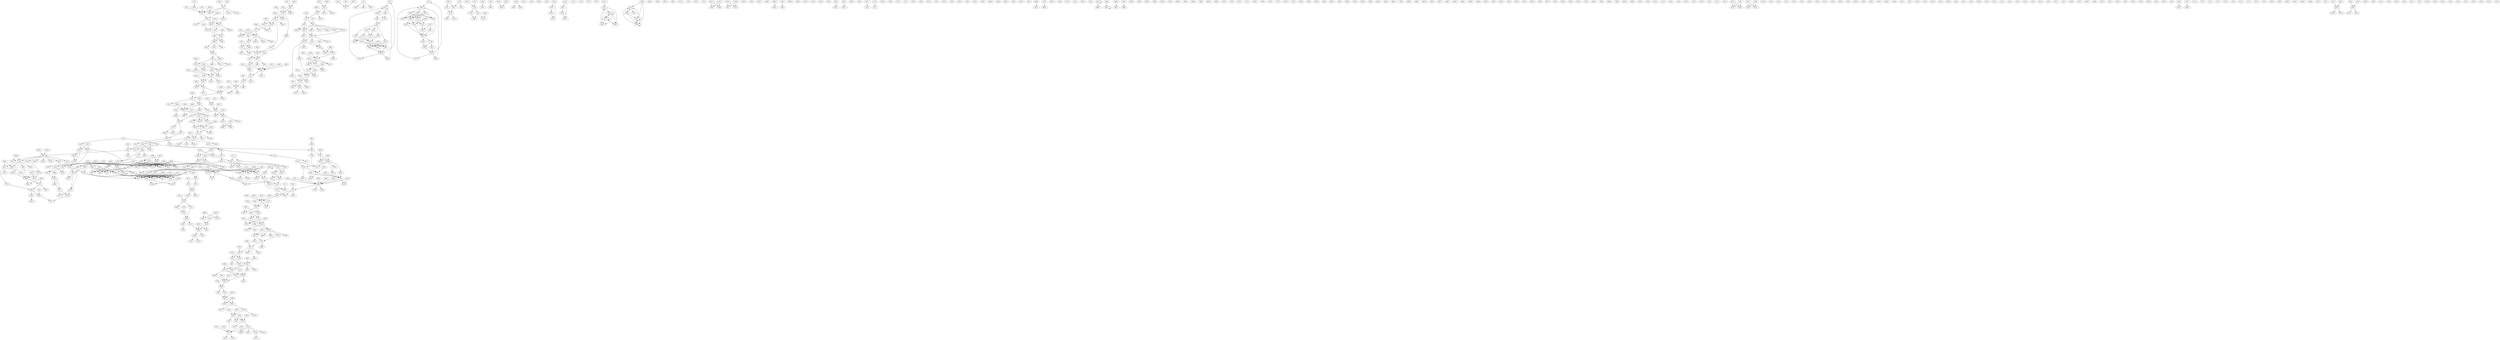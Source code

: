 digraph adj {
graph [k=96]
edge [d=-95]
"41+" [l=103 C=2040]
"41-" [l=103 C=2040]
"126+" [l=124 C=7395]
"126-" [l=124 C=7395]
"128+" [l=100 C=1275]
"128-" [l=100 C=1275]
"137+" [l=96 C=255]
"137-" [l=96 C=255]
"143+" [l=162 C=17085]
"143-" [l=162 C=17085]
"151+" [l=191 C=11500]
"151-" [l=191 C=11500]
"158+" [l=122 C=6885]
"158-" [l=122 C=6885]
"169+" [l=96 C=255]
"169-" [l=96 C=255]
"211+" [l=2666 C=58666]
"211-" [l=2666 C=58666]
"229+" [l=100 C=1275]
"229-" [l=100 C=1275]
"253+" [l=190 C=7638]
"253-" [l=190 C=7638]
"286+" [l=96 C=255]
"286-" [l=96 C=255]
"341+" [l=156 C=3469]
"341-" [l=156 C=3469]
"373+" [l=122 C=6885]
"373-" [l=122 C=6885]
"378+" [l=98 C=765]
"378-" [l=98 C=765]
"413+" [l=101 C=1530]
"413-" [l=101 C=1530]
"421+" [l=97 C=510]
"421-" [l=97 C=510]
"427+" [l=101 C=1530]
"427-" [l=101 C=1530]
"432+" [l=130 C=8925]
"432-" [l=130 C=8925]
"434+" [l=102 C=1785]
"434-" [l=102 C=1785]
"438+" [l=122 C=6885]
"438-" [l=122 C=6885]
"490+" [l=131 C=9180]
"490-" [l=131 C=9180]
"502+" [l=136 C=10455]
"502-" [l=136 C=10455]
"505+" [l=103 C=2040]
"505-" [l=103 C=2040]
"543+" [l=199 C=26520]
"543-" [l=199 C=26520]
"562+" [l=101 C=1530]
"562-" [l=101 C=1530]
"576+" [l=264 C=5717]
"576-" [l=264 C=5717]
"596+" [l=191 C=24480]
"596-" [l=191 C=24480]
"602+" [l=96 C=255]
"602-" [l=96 C=255]
"623+" [l=105 C=2550]
"623-" [l=105 C=2550]
"632+" [l=101 C=1530]
"632-" [l=101 C=1530]
"633+" [l=112 C=4335]
"633-" [l=112 C=4335]
"690+" [l=191 C=356]
"690-" [l=191 C=356]
"723+" [l=96 C=255]
"723-" [l=96 C=255]
"823+" [l=99 C=1020]
"823-" [l=99 C=1020]
"881+" [l=111 C=4080]
"881-" [l=111 C=4080]
"939+" [l=192 C=1519]
"939-" [l=192 C=1519]
"941+" [l=662 C=81199]
"941-" [l=662 C=81199]
"944+" [l=188 C=3096]
"944-" [l=188 C=3096]
"1030+" [l=119 C=6120]
"1030-" [l=119 C=6120]
"1097+" [l=121 C=632]
"1097-" [l=121 C=632]
"1098+" [l=136 C=279]
"1098-" [l=136 C=279]
"1105+" [l=169 C=4773]
"1105-" [l=169 C=4773]
"1224+" [l=121 C=6630]
"1224-" [l=121 C=6630]
"1245+" [l=252 C=4226]
"1245-" [l=252 C=4226]
"1271+" [l=254 C=6317]
"1271-" [l=254 C=6317]
"1272+" [l=228 C=1945]
"1272-" [l=228 C=1945]
"1323+" [l=191 C=3669]
"1323-" [l=191 C=3669]
"1360+" [l=156 C=2979]
"1360-" [l=156 C=2979]
"1382+" [l=195 C=6155]
"1382-" [l=195 C=6155]
"1387+" [l=299 C=2414]
"1387-" [l=299 C=2414]
"1398+" [l=438 C=14581]
"1398-" [l=438 C=14581]
"1399+" [l=242 C=9334]
"1399-" [l=242 C=9334]
"1414+" [l=2257 C=20965]
"1414-" [l=2257 C=20965]
"1662+" [l=188 C=4591]
"1662-" [l=188 C=4591]
"1702+" [l=315 C=4962]
"1702-" [l=315 C=4962]
"1703+" [l=112 C=557]
"1703-" [l=112 C=557]
"1739+" [l=149 C=7715]
"1739-" [l=149 C=7715]
"1807+" [l=2004 C=19679]
"1807-" [l=2004 C=19679]
"1819+" [l=234 C=5225]
"1819-" [l=234 C=5225]
"1880+" [l=146 C=3256]
"1880-" [l=146 C=3256]
"1881+" [l=188 C=5776]
"1881-" [l=188 C=5776]
"1914+" [l=541 C=7983]
"1914-" [l=541 C=7983]
"1923+" [l=191 C=386]
"1923-" [l=191 C=386]
"1981+" [l=191 C=1361]
"1981-" [l=191 C=1361]
"2033+" [l=168 C=1405]
"2033-" [l=168 C=1405]
"2039+" [l=481 C=11459]
"2039-" [l=481 C=11459]
"2090+" [l=127 C=132]
"2090-" [l=127 C=132]
"2114+" [l=470 C=1719]
"2114-" [l=470 C=1719]
"2156+" [l=155 C=1858]
"2156-" [l=155 C=1858]
"2188+" [l=149 C=6130]
"2188-" [l=149 C=6130]
"2237+" [l=393 C=1520]
"2237-" [l=393 C=1520]
"2254+" [l=324 C=3491]
"2254-" [l=324 C=3491]
"2256+" [l=190 C=2515]
"2256-" [l=190 C=2515]
"2303+" [l=186 C=439]
"2303-" [l=186 C=439]
"2349+" [l=191 C=2168]
"2349-" [l=191 C=2168]
"2359+" [l=213 C=5250]
"2359-" [l=213 C=5250]
"2376+" [l=295 C=2174]
"2376-" [l=295 C=2174]
"2449+" [l=191 C=3702]
"2449-" [l=191 C=3702]
"2502+" [l=101 C=13]
"2502-" [l=101 C=13]
"2506+" [l=191 C=550]
"2506-" [l=191 C=550]
"2525+" [l=189 C=1216]
"2525-" [l=189 C=1216]
"2543+" [l=725 C=8896]
"2543-" [l=725 C=8896]
"2575+" [l=239 C=2176]
"2575-" [l=239 C=2176]
"2580+" [l=314 C=1360]
"2580-" [l=314 C=1360]
"2596+" [l=250 C=1111]
"2596-" [l=250 C=1111]
"2600+" [l=249 C=1713]
"2600-" [l=249 C=1713]
"2607+" [l=211 C=1064]
"2607-" [l=211 C=1064]
"2613+" [l=191 C=2308]
"2613-" [l=191 C=2308]
"2643+" [l=189 C=3394]
"2643-" [l=189 C=3394]
"2651+" [l=191 C=7791]
"2651-" [l=191 C=7791]
"2662+" [l=209 C=10607]
"2662-" [l=209 C=10607]
"2684+" [l=192 C=4289]
"2684-" [l=192 C=4289]
"2710+" [l=191 C=1729]
"2710-" [l=191 C=1729]
"2742+" [l=229 C=1062]
"2742-" [l=229 C=1062]
"2752+" [l=146 C=1914]
"2752-" [l=146 C=1914]
"2791+" [l=231 C=879]
"2791-" [l=231 C=879]
"2797+" [l=117 C=107]
"2797-" [l=117 C=107]
"2800+" [l=331 C=2303]
"2800-" [l=331 C=2303]
"2807+" [l=147 C=2162]
"2807-" [l=147 C=2162]
"2811+" [l=274 C=1185]
"2811-" [l=274 C=1185]
"2814+" [l=131 C=74]
"2814-" [l=131 C=74]
"2837+" [l=110 C=61]
"2837-" [l=110 C=61]
"2842+" [l=212 C=578]
"2842-" [l=212 C=578]
"2844+" [l=147 C=297]
"2844-" [l=147 C=297]
"2867+" [l=191 C=340]
"2867-" [l=191 C=340]
"2878+" [l=229 C=876]
"2878-" [l=229 C=876]
"2919+" [l=191 C=316]
"2919-" [l=191 C=316]
"2924+" [l=169 C=484]
"2924-" [l=169 C=484]
"2939+" [l=131 C=472]
"2939-" [l=131 C=472]
"2944+" [l=141 C=226]
"2944-" [l=141 C=226]
"2945+" [l=191 C=1641]
"2945-" [l=191 C=1641]
"2946+" [l=122 C=191]
"2946-" [l=122 C=191]
"2963+" [l=181 C=369]
"2963-" [l=181 C=369]
"2966+" [l=109 C=51]
"2966-" [l=109 C=51]
"2976+" [l=191 C=1165]
"2976-" [l=191 C=1165]
"2980+" [l=351 C=1442]
"2980-" [l=351 C=1442]
"3013+" [l=361 C=1401]
"3013-" [l=361 C=1401]
"3023+" [l=292 C=1091]
"3023-" [l=292 C=1091]
"3033+" [l=285 C=1348]
"3033-" [l=285 C=1348]
"3035+" [l=146 C=220]
"3035-" [l=146 C=220]
"3057+" [l=166 C=304]
"3057-" [l=166 C=304]
"3058+" [l=191 C=351]
"3058-" [l=191 C=351]
"3067+" [l=421 C=1689]
"3067-" [l=421 C=1689]
"3070+" [l=98 C=41]
"3070-" [l=98 C=41]
"3077+" [l=137 C=973]
"3077-" [l=137 C=973]
"3084+" [l=118 C=54]
"3084-" [l=118 C=54]
"3090+" [l=191 C=543]
"3090-" [l=191 C=543]
"3094+" [l=178 C=300]
"3094-" [l=178 C=300]
"3103+" [l=191 C=264]
"3103-" [l=191 C=264]
"3112+" [l=194 C=1484]
"3112-" [l=194 C=1484]
"3120+" [l=126 C=164]
"3120-" [l=126 C=164]
"3133+" [l=191 C=550]
"3133-" [l=191 C=550]
"3134+" [l=113 C=51]
"3134-" [l=113 C=51]
"3148+" [l=148 C=180]
"3148-" [l=148 C=180]
"3175+" [l=144 C=117]
"3175-" [l=144 C=117]
"3178+" [l=191 C=356]
"3178-" [l=191 C=356]
"3179+" [l=96 C=25]
"3179-" [l=96 C=25]
"3180+" [l=96 C=255]
"3180-" [l=96 C=255]
"3183+" [l=191 C=408]
"3183-" [l=191 C=408]
"3185+" [l=131 C=115]
"3185-" [l=131 C=115]
"3187+" [l=144 C=148]
"3187-" [l=144 C=148]
"3192+" [l=218 C=383]
"3192-" [l=218 C=383]
"3201+" [l=107 C=39]
"3201-" [l=107 C=39]
"3206+" [l=171 C=325]
"3206-" [l=171 C=325]
"3207+" [l=173 C=203]
"3207-" [l=173 C=203]
"3212+" [l=191 C=221]
"3212-" [l=191 C=221]
"3221+" [l=118 C=54]
"3221-" [l=118 C=54]
"3223+" [l=259 C=845]
"3223-" [l=259 C=845]
"3224+" [l=130 C=533]
"3224-" [l=130 C=533]
"3225+" [l=107 C=29]
"3225-" [l=107 C=29]
"3233+" [l=191 C=316]
"3233-" [l=191 C=316]
"3234+" [l=115 C=41]
"3234-" [l=115 C=41]
"3235+" [l=169 C=232]
"3235-" [l=169 C=232]
"3245+" [l=117 C=82]
"3245-" [l=117 C=82]
"3248+" [l=101 C=174]
"3248-" [l=101 C=174]
"3250+" [l=101 C=12]
"3250-" [l=101 C=12]
"3251+" [l=130 C=89]
"3251-" [l=130 C=89]
"3252+" [l=248 C=892]
"3252-" [l=248 C=892]
"3254+" [l=191 C=435]
"3254-" [l=191 C=435]
"3256+" [l=106 C=35]
"3256-" [l=106 C=35]
"3262+" [l=150 C=182]
"3262-" [l=150 C=182]
"3263+" [l=125 C=62]
"3263-" [l=125 C=62]
"3282+" [l=131 C=91]
"3282-" [l=131 C=91]
"3294+" [l=191 C=445]
"3294-" [l=191 C=445]
"3296+" [l=191 C=357]
"3296-" [l=191 C=357]
"3298+" [l=167 C=274]
"3298-" [l=167 C=274]
"3301+" [l=185 C=367]
"3301-" [l=185 C=367]
"3324+" [l=191 C=363]
"3324-" [l=191 C=363]
"3328+" [l=160 C=222]
"3328-" [l=160 C=222]
"3331+" [l=154 C=277]
"3331-" [l=154 C=277]
"3333+" [l=191 C=230]
"3333-" [l=191 C=230]
"3335+" [l=157 C=344]
"3335-" [l=157 C=344]
"3340+" [l=203 C=439]
"3340-" [l=203 C=439]
"3341+" [l=130 C=109]
"3341-" [l=130 C=109]
"3342+" [l=158 C=202]
"3342-" [l=158 C=202]
"3345+" [l=131 C=72]
"3345-" [l=131 C=72]
"3348+" [l=191 C=281]
"3348-" [l=191 C=281]
"3352+" [l=152 C=182]
"3352-" [l=152 C=182]
"3354+" [l=125 C=75]
"3354-" [l=125 C=75]
"3355+" [l=142 C=163]
"3355-" [l=142 C=163]
"3358+" [l=143 C=99]
"3358-" [l=143 C=99]
"3360+" [l=117 C=80]
"3360-" [l=117 C=80]
"3362+" [l=220 C=501]
"3362-" [l=220 C=501]
"3363+" [l=143 C=103]
"3363-" [l=143 C=103]
"3368+" [l=140 C=103]
"3368-" [l=140 C=103]
"3369+" [l=162 C=197]
"3369-" [l=162 C=197]
"3370+" [l=143 C=109]
"3370-" [l=143 C=109]
"3371+" [l=113 C=48]
"3371-" [l=113 C=48]
"3382+" [l=155 C=175]
"3382-" [l=155 C=175]
"3385+" [l=143 C=97]
"3385-" [l=143 C=97]
"3388+" [l=140 C=125]
"3388-" [l=140 C=125]
"3389+" [l=191 C=306]
"3389-" [l=191 C=306]
"3392+" [l=114 C=52]
"3392-" [l=114 C=52]
"3393+" [l=134 C=156]
"3393-" [l=134 C=156]
"3394+" [l=156 C=193]
"3394-" [l=156 C=193]
"3396+" [l=136 C=93]
"3396-" [l=136 C=93]
"3397+" [l=108 C=47]
"3397-" [l=108 C=47]
"3400+" [l=157 C=329]
"3400-" [l=157 C=329]
"3402+" [l=148 C=179]
"3402-" [l=148 C=179]
"3405+" [l=121 C=70]
"3405-" [l=121 C=70]
"3409+" [l=134 C=96]
"3409-" [l=134 C=96]
"3411+" [l=118 C=48]
"3411-" [l=118 C=48]
"3413+" [l=129 C=107]
"3413-" [l=129 C=107]
"3414+" [l=130 C=84]
"3414-" [l=130 C=84]
"3417+" [l=164 C=198]
"3417-" [l=164 C=198]
"3422+" [l=126 C=93]
"3422-" [l=126 C=93]
"3423+" [l=112 C=44]
"3423-" [l=112 C=44]
"3425+" [l=117 C=60]
"3425-" [l=117 C=60]
"3426+" [l=149 C=125]
"3426-" [l=149 C=125]
"3427+" [l=140 C=288]
"3427-" [l=140 C=288]
"3431+" [l=141 C=127]
"3431-" [l=141 C=127]
"3432+" [l=124 C=71]
"3432-" [l=124 C=71]
"3435+" [l=113 C=56]
"3435-" [l=113 C=56]
"3436+" [l=126 C=105]
"3436-" [l=126 C=105]
"3437+" [l=144 C=136]
"3437-" [l=144 C=136]
"3439+" [l=158 C=186]
"3439-" [l=158 C=186]
"3441+" [l=140 C=127]
"3441-" [l=140 C=127]
"3442+" [l=191 C=335]
"3442-" [l=191 C=335]
"3444+" [l=126 C=82]
"3444-" [l=126 C=82]
"3446+" [l=140 C=139]
"3446-" [l=140 C=139]
"3447+" [l=139 C=134]
"3447-" [l=139 C=134]
"3448+" [l=127 C=81]
"3448-" [l=127 C=81]
"3450+" [l=141 C=186]
"3450-" [l=141 C=186]
"3451+" [l=141 C=161]
"3451-" [l=141 C=161]
"3452+" [l=167 C=225]
"3452-" [l=167 C=225]
"3453+" [l=127 C=103]
"3453-" [l=127 C=103]
"3455+" [l=148 C=150]
"3455-" [l=148 C=150]
"3456+" [l=190 C=1724]
"3456-" [l=190 C=1724]
"3457+" [l=191 C=1130]
"3457-" [l=191 C=1130]
"3458+" [l=130 C=142]
"3458-" [l=130 C=142]
"3459+" [l=114 C=66]
"3459-" [l=114 C=66]
"3460+" [l=162 C=174]
"3460-" [l=162 C=174]
"3461+" [l=132 C=140]
"3461-" [l=132 C=140]
"3462+" [l=128 C=68]
"3462-" [l=128 C=68]
"3463+" [l=119 C=49]
"3463-" [l=119 C=49]
"3464+" [l=157 C=243]
"3464-" [l=157 C=243]
"3465+" [l=118 C=50]
"3465-" [l=118 C=50]
"3466+" [l=123 C=66]
"3466-" [l=123 C=66]
"3467+" [l=133 C=94]
"3467-" [l=133 C=94]
"3468+" [l=158 C=191]
"3468-" [l=158 C=191]
"3469+" [l=155 C=168]
"3469-" [l=155 C=168]
"3470+" [l=150 C=237]
"3470-" [l=150 C=237]
"3471+" [l=141 C=126]
"3471-" [l=141 C=126]
"3472+" [l=141 C=112]
"3472-" [l=141 C=112]
"3473+" [l=120 C=60]
"3473-" [l=120 C=60]
"3474+" [l=145 C=158]
"3474-" [l=145 C=158]
"3475+" [l=145 C=100]
"3475-" [l=145 C=100]
"3476+" [l=125 C=71]
"3476-" [l=125 C=71]
"3477+" [l=132 C=162]
"3477-" [l=132 C=162]
"3478+" [l=187 C=230]
"3478-" [l=187 C=230]
"3479+" [l=141 C=116]
"3479-" [l=141 C=116]
"3480+" [l=144 C=106]
"3480-" [l=144 C=106]
"3481+" [l=161 C=151]
"3481-" [l=161 C=151]
"3482+" [l=142 C=108]
"3482-" [l=142 C=108]
"3483+" [l=118 C=58]
"3483-" [l=118 C=58]
"3484+" [l=153 C=156]
"3484-" [l=153 C=156]
"3485+" [l=112 C=47]
"3485-" [l=112 C=47]
"3486+" [l=147 C=176]
"3486-" [l=147 C=176]
"3487+" [l=137 C=101]
"3487-" [l=137 C=101]
"3488+" [l=152 C=191]
"3488-" [l=152 C=191]
"3489+" [l=128 C=67]
"3489-" [l=128 C=67]
"3490+" [l=143 C=139]
"3490-" [l=143 C=139]
"3491+" [l=136 C=156]
"3491-" [l=136 C=156]
"3492+" [l=135 C=103]
"3492-" [l=135 C=103]
"3494+" [l=105 C=25]
"3494-" [l=105 C=25]
"3495+" [l=138 C=102]
"3495-" [l=138 C=102]
"3496+" [l=110 C=40]
"3496-" [l=110 C=40]
"3497+" [l=139 C=101]
"3497-" [l=139 C=101]
"3498+" [l=137 C=95]
"3498-" [l=137 C=95]
"3499+" [l=144 C=231]
"3499-" [l=144 C=231]
"3500+" [l=101 C=13]
"3500-" [l=101 C=13]
"3501+" [l=146 C=102]
"3501-" [l=146 C=102]
"3502+" [l=196 C=367]
"3502-" [l=196 C=367]
"3503+" [l=106 C=28]
"3503-" [l=106 C=28]
"3504+" [l=126 C=94]
"3504-" [l=126 C=94]
"3506+" [l=146 C=120]
"3506-" [l=146 C=120]
"3507+" [l=116 C=64]
"3507-" [l=116 C=64]
"3508+" [l=112 C=77]
"3508-" [l=112 C=77]
"3509+" [l=119 C=65]
"3509-" [l=119 C=65]
"3510+" [l=105 C=34]
"3510-" [l=105 C=34]
"3545+" [l=179 C=21420]
"3545-" [l=179 C=21420]
"3567+" [l=99 C=1020]
"3567-" [l=99 C=1020]
"3570+" [l=104 C=2295]
"3570-" [l=104 C=2295]
"3572+" [l=99 C=1020]
"3572-" [l=99 C=1020]
"3579+" [l=226 C=33405]
"3579-" [l=226 C=33405]
"3580+" [l=140 C=11475]
"3580-" [l=140 C=11475]
"3596+" [l=332 C=7657]
"3596-" [l=332 C=7657]
"3597+" [l=539 C=113220]
"3597-" [l=539 C=113220]
"3605+" [l=140 C=11475]
"3605-" [l=140 C=11475]
"3611+" [l=119 C=6120]
"3611-" [l=119 C=6120]
"3625+" [l=181 C=21930]
"3625-" [l=181 C=21930]
"3629+" [l=104 C=2295]
"3629-" [l=104 C=2295]
"3645+" [l=28978 C=359790]
"3645-" [l=28978 C=359790]
"3657+" [l=476 C=6378]
"3657-" [l=476 C=6378]
"3660+" [l=126 C=7905]
"3660-" [l=126 C=7905]
"3661+" [l=142 C=11985]
"3661-" [l=142 C=11985]
"3680+" [l=69435 C=850150]
"3680-" [l=69435 C=850150]
"3685+" [l=120 C=6375]
"3685-" [l=120 C=6375]
"3690+" [l=4192 C=49158]
"3690-" [l=4192 C=49158]
"3697+" [l=101 C=1530]
"3697-" [l=101 C=1530]
"3702+" [l=28972 C=370457]
"3702-" [l=28972 C=370457]
"3704+" [l=98 C=765]
"3704-" [l=98 C=765]
"3716+" [l=200 C=7455]
"3716-" [l=200 C=7455]
"3722+" [l=3431 C=30901]
"3722-" [l=3431 C=30901]
"3731+" [l=594 C=9225]
"3731-" [l=594 C=9225]
"3739+" [l=9783 C=124605]
"3739-" [l=9783 C=124605]
"3741+" [l=272 C=4120]
"3741-" [l=272 C=4120]
"3746+" [l=39179 C=443114]
"3746-" [l=39179 C=443114]
"3759+" [l=6761 C=64604]
"3759-" [l=6761 C=64604]
"3787+" [l=407 C=7916]
"3787-" [l=407 C=7916]
"3829+" [l=295 C=4135]
"3829-" [l=295 C=4135]
"3838+" [l=971 C=5555]
"3838-" [l=971 C=5555]
"3839+" [l=14465 C=160017]
"3839-" [l=14465 C=160017]
"3843+" [l=771 C=4324]
"3843-" [l=771 C=4324]
"3846+" [l=6053 C=49506]
"3846-" [l=6053 C=49506]
"3848+" [l=12911 C=129854]
"3848-" [l=12911 C=129854]
"3849+" [l=302 C=5081]
"3849-" [l=302 C=5081]
"3865+" [l=4472 C=37907]
"3865-" [l=4472 C=37907]
"3867+" [l=1890 C=12838]
"3867-" [l=1890 C=12838]
"3880+" [l=2183 C=17392]
"3880-" [l=2183 C=17392]
"3886+" [l=437 C=3595]
"3886-" [l=437 C=3595]
"3893+" [l=856 C=4445]
"3893-" [l=856 C=4445]
"3897+" [l=1692 C=15903]
"3897-" [l=1692 C=15903]
"3901+" [l=385 C=2629]
"3901-" [l=385 C=2629]
"3909+" [l=453 C=2017]
"3909-" [l=453 C=2017]
"3919+" [l=31601 C=360577]
"3919-" [l=31601 C=360577]
"3924+" [l=22950 C=260538]
"3924-" [l=22950 C=260538]
"3925+" [l=8061 C=88638]
"3925-" [l=8061 C=88638]
"3926+" [l=938 C=5036]
"3926-" [l=938 C=5036]
"3927+" [l=503 C=2159]
"3927-" [l=503 C=2159]
"3930+" [l=388 C=1346]
"3930-" [l=388 C=1346]
"3931+" [l=1922 C=12272]
"3931-" [l=1922 C=12272]
"3934+" [l=191 C=214]
"3934-" [l=191 C=214]
"3935+" [l=262 C=365]
"3935-" [l=262 C=365]
"3937+" [l=204 C=5920]
"3937-" [l=204 C=5920]
"3938+" [l=300 C=5810]
"3938-" [l=300 C=5810]
"3940+" [l=512 C=106335]
"3940-" [l=512 C=106335]
"3941+" [l=4413 C=940799]
"3941-" [l=4413 C=940799]
"3945+" [l=660 C=66022]
"3945-" [l=660 C=66022]
"4065+" [l=7275 C=213829]
"4065-" [l=7275 C=213829]
"4066+" [l=45625 C=906945]
"4066-" [l=45625 C=906945]
"4067+" [l=73615 C=1005237]
"4067-" [l=73615 C=1005237]
"4068+" [l=79358 C=1094126]
"4068-" [l=79358 C=1094126]
"4069+" [l=4056 C=214357]
"4069-" [l=4056 C=214357]
"4070+" [l=1958 C=25502]
"4070-" [l=1958 C=25502]
"4071+" [l=6895 C=159911]
"4071-" [l=6895 C=159911]
"4072+" [l=10642 C=404037]
"4072-" [l=10642 C=404037]
"4073+" [l=4318 C=129219]
"4073-" [l=4318 C=129219]
"4076+" [l=1896 C=188352]
"4076-" [l=1896 C=188352]
"4077+" [l=3461 C=152660]
"4077-" [l=3461 C=152660]
"4078+" [l=25906 C=720814]
"4078-" [l=25906 C=720814]
"4079+" [l=48336 C=798175]
"4079-" [l=48336 C=798175]
"4080+" [l=11754 C=240314]
"4080-" [l=11754 C=240314]
"4081+" [l=4125 C=145183]
"4081-" [l=4125 C=145183]
"4082+" [l=9245 C=195950]
"4082-" [l=9245 C=195950]
"4083+" [l=2926 C=131023]
"4083-" [l=2926 C=131023]
"4084+" [l=12896 C=175026]
"4084-" [l=12896 C=175026]
"4085+" [l=4012 C=86008]
"4085-" [l=4012 C=86008]
"4086+" [l=95332 C=1430962]
"4086-" [l=95332 C=1430962]
"4088+" [l=29097 C=364877]
"4088-" [l=29097 C=364877]
"4089+" [l=7926 C=165341]
"4089-" [l=7926 C=165341]
"4090+" [l=8790 C=359484]
"4090-" [l=8790 C=359484]
"4091+" [l=11662 C=226255]
"4091-" [l=11662 C=226255]
"4093+" [l=17296 C=281034]
"4093-" [l=17296 C=281034]
"4094+" [l=33106 C=446378]
"4094-" [l=33106 C=446378]
"4095+" [l=3918 C=106269]
"4095-" [l=3918 C=106269]
"4096+" [l=87380 C=1184012]
"4096-" [l=87380 C=1184012]
"4097+" [l=3683 C=51690]
"4097-" [l=3683 C=51690]
"4098+" [l=4280 C=54522]
"4098-" [l=4280 C=54522]
"4100+" [l=4187 C=161400]
"4100-" [l=4187 C=161400]
"4102+" [l=10906 C=234228]
"4102-" [l=10906 C=234228]
"4103+" [l=3284 C=101829]
"4103-" [l=3284 C=101829]
"4104+" [l=3739 C=46991]
"4104-" [l=3739 C=46991]
"4105+" [l=43241 C=566943]
"4105-" [l=43241 C=566943]
"4106+" [l=21711 C=283958]
"4106-" [l=21711 C=283958]
"4107+" [l=41727 C=616688]
"4107-" [l=41727 C=616688]
"4112+" [l=10346 C=109481]
"4112-" [l=10346 C=109481]
"4119+" [l=24055 C=250775]
"4119-" [l=24055 C=250775]
"4120+" [l=100520 C=1430815]
"4120-" [l=100520 C=1430815]
"4122+" [l=74743 C=910637]
"4122-" [l=74743 C=910637]
"4123+" [l=8169 C=77005]
"4123-" [l=8169 C=77005]
"4125+" [l=43392 C=554414]
"4125-" [l=43392 C=554414]
"4126+" [l=12801 C=224667]
"4126-" [l=12801 C=224667]
"4127+" [l=40641 C=508546]
"4127-" [l=40641 C=508546]
"4128+" [l=27080 C=462036]
"4128-" [l=27080 C=462036]
"4129+" [l=8921 C=76687]
"4129-" [l=8921 C=76687]
"4130+" [l=28570 C=432891]
"4130-" [l=28570 C=432891]
"4131+" [l=106546 C=1384239]
"4131-" [l=106546 C=1384239]
"4132+" [l=43102 C=494678]
"4132-" [l=43102 C=494678]
"4133+" [l=68533 C=766922]
"4133-" [l=68533 C=766922]
"4134+" [l=78304 C=948695]
"4134-" [l=78304 C=948695]
"4135+" [l=22787 C=265426]
"4135-" [l=22787 C=265426]
"4136+" [l=35456 C=434016]
"4136-" [l=35456 C=434016]
"4138+" [l=119311 C=1580547]
"4138-" [l=119311 C=1580547]
"4139+" [l=8685 C=88426]
"4139-" [l=8685 C=88426]
"4140+" [l=50108 C=616135]
"4140-" [l=50108 C=616135]
"4142+" [l=36188 C=386694]
"4142-" [l=36188 C=386694]
"4143+" [l=46569 C=590401]
"4143-" [l=46569 C=590401]
"4145+" [l=71866 C=803017]
"4145-" [l=71866 C=803017]
"4146+" [l=79536 C=982552]
"4146-" [l=79536 C=982552]
"4147+" [l=16747 C=164565]
"4147-" [l=16747 C=164565]
"4149+" [l=63478 C=688227]
"4149-" [l=63478 C=688227]
"4150+" [l=10281 C=99092]
"4150-" [l=10281 C=99092]
"4151+" [l=19088 C=183359]
"4151-" [l=19088 C=183359]
"4152+" [l=10456 C=97563]
"4152-" [l=10456 C=97563]
"4153+" [l=96311 C=1463706]
"4153-" [l=96311 C=1463706]
"4154+" [l=40695 C=566363]
"4154-" [l=40695 C=566363]
"4155+" [l=88133 C=1041639]
"4155-" [l=88133 C=1041639]
"4157+" [l=20604 C=201342]
"4157-" [l=20604 C=201342]
"4159+" [l=12551 C=126540]
"4159-" [l=12551 C=126540]
"4160+" [l=48273 C=537131]
"4160-" [l=48273 C=537131]
"4161+" [l=5265 C=52451]
"4161-" [l=5265 C=52451]
"4162+" [l=15150 C=175980]
"4162-" [l=15150 C=175980]
"4163+" [l=46980 C=506693]
"4163-" [l=46980 C=506693]
"4164+" [l=41500 C=405236]
"4164-" [l=41500 C=405236]
"4165+" [l=5666 C=40749]
"4165-" [l=5666 C=40749]
"4167+" [l=53590 C=697224]
"4167-" [l=53590 C=697224]
"4168+" [l=14732 C=163432]
"4168-" [l=14732 C=163432]
"4170+" [l=38456 C=527635]
"4170-" [l=38456 C=527635]
"4172+" [l=18621 C=288498]
"4172-" [l=18621 C=288498]
"4173+" [l=95917 C=1267387]
"4173-" [l=95917 C=1267387]
"4174+" [l=262926 C=3265443]
"4174-" [l=262926 C=3265443]
"4175+" [l=9725 C=86822]
"4175-" [l=9725 C=86822]
"4176+" [l=51554 C=638014]
"4176-" [l=51554 C=638014]
"4177+" [l=37923 C=410259]
"4177-" [l=37923 C=410259]
"4182+" [l=5709 C=51649]
"4182-" [l=5709 C=51649]
"4184+" [l=246995 C=3061526]
"4184-" [l=246995 C=3061526]
"4185+" [l=51721 C=641917]
"4185-" [l=51721 C=641917]
"4186+" [l=8018 C=82973]
"4186-" [l=8018 C=82973]
"4187+" [l=6615 C=56296]
"4187-" [l=6615 C=56296]
"4190+" [l=1829 C=21832]
"4190-" [l=1829 C=21832]
"4191+" [l=14738 C=194356]
"4191-" [l=14738 C=194356]
"4193+" [l=9361 C=159023]
"4193-" [l=9361 C=159023]
"4194+" [l=9536 C=175757]
"4194-" [l=9536 C=175757]
"4195+" [l=27516 C=412850]
"4195-" [l=27516 C=412850]
"4196+" [l=25726 C=369994]
"4196-" [l=25726 C=369994]
"4197+" [l=35266 C=472952]
"4197-" [l=35266 C=472952]
"4198+" [l=5400 C=98700]
"4198-" [l=5400 C=98700]
"4199+" [l=21117 C=297893]
"4199-" [l=21117 C=297893]
"4200+" [l=9629 C=107841]
"4200-" [l=9629 C=107841]
"4201+" [l=106782 C=1333470]
"4201-" [l=106782 C=1333470]
"4202+" [l=80356 C=1116041]
"4202-" [l=80356 C=1116041]
"4203+" [l=15031 C=176802]
"4203-" [l=15031 C=176802]
"4204+" [l=13203 C=210722]
"4204-" [l=13203 C=210722]
"4207+" [l=13479 C=147635]
"4207-" [l=13479 C=147635]
"4208+" [l=2529 C=18491]
"4208-" [l=2529 C=18491]
"4209+" [l=87598 C=1482510]
"4209-" [l=87598 C=1482510]
"4210+" [l=95072 C=1303006]
"4210-" [l=95072 C=1303006]
"4211+" [l=113210 C=1481722]
"4211-" [l=113210 C=1481722]
"4212+" [l=42946 C=509862]
"4212-" [l=42946 C=509862]
"4213+" [l=57918 C=712459]
"4213-" [l=57918 C=712459]
"4214+" [l=57450 C=623348]
"4214-" [l=57450 C=623348]
"4216+" [l=100691 C=1579432]
"4216-" [l=100691 C=1579432]
"4217+" [l=19583 C=198558]
"4217-" [l=19583 C=198558]
"4218+" [l=64447 C=665579]
"4218-" [l=64447 C=665579]
"4219+" [l=7766 C=63550]
"4219-" [l=7766 C=63550]
"4220+" [l=56821 C=894283]
"4220-" [l=56821 C=894283]
"4221+" [l=16349 C=169458]
"4221-" [l=16349 C=169458]
"4222+" [l=2640 C=344412]
"4222-" [l=2640 C=344412]
"4223+" [l=28102 C=328396]
"4223-" [l=28102 C=328396]
"4224+" [l=112096 C=1462360]
"4224-" [l=112096 C=1462360]
"4225+" [l=44118 C=559328]
"4225-" [l=44118 C=559328]
"4226+" [l=71324 C=964404]
"4226-" [l=71324 C=964404]
"4227+" [l=49689 C=685616]
"4227-" [l=49689 C=685616]
"4228+" [l=53360 C=741635]
"4228-" [l=53360 C=741635]
"4229+" [l=6677 C=310523]
"4229-" [l=6677 C=310523]
"4230+" [l=20183 C=807360]
"4230-" [l=20183 C=807360]
"4231+" [l=310679 C=3781046]
"4231-" [l=310679 C=3781046]
"4232+" [l=26855 C=395312]
"4232-" [l=26855 C=395312]
"41+" -> "3221+"
"41+" -> "3324+" [d=-70]
"41+" -> "3262+" [d=-68]
"41+" -> "3342+" [d=-52]
"41+" -> "432+" [d=-28]
"41-" -> "3453+"
"41-" -> "3431-" [d=-94]
"126+" -> "2684-"
"126+" -> "128+" [d=-91]
"126+" -> "3482+" [d=-91]
"126-" -> "2963+"
"126-" -> "562-" [d=-72]
"126-" -> "3341+" [d=-72]
"128+" -> "3452+"
"128+" -> "1923-" [d=-87]
"128+" -> "3035+" [d=-71]
"128+" -> "3570+" [d=-71]
"128-" -> "3392-"
"128-" -> "126-" [d=-91]
"137+" -> "3358+"
"137+" -> "3572+"
"137-" -> "3486+"
"137-" -> "3570-"
"143+" -> "3354+"
"143+" -> "2506-" [d=-61]
"143+" -> "490+" [d=-25]
"143+" -> "3448+" [d=-25]
"143-" -> "3503+"
"143-" -> "3442+" [d=-63]
"143-" -> "632+" [d=-41]
"151-" -> "3937-"
"151-" -> "1662-" [d=-79]
"151-" -> "1881+" [d=-79]
"158+" -> "3437+"
"158+" -> "3444+" [d=-78]
"158+" -> "378-" [d=-69]
"158-" -> "2867+"
"158-" -> "3389-" [d=-69]
"169+" -> "3411+"
"169+" -> "373+" [d=-79]
"169-" -> "3090+"
"169-" -> "3254+" [d=-91]
"169-" -> "3491+" [d=-35]
"169-" -> "3463+" [d=-29]
"169-" -> "3413+" [d=-20]
"169-" -> "602-" [d=-16]
"169-" -> "3405+" [d=-16]
"211+" -> "4208+"
"229+" -> "3058+"
"229+" -> "3296-" [d=-93]
"229+" -> "3459+" [d=-74]
"229+" -> "623+" [d=-71]
"229+" -> "3369+" [d=-71]
"229-" -> "3496-"
"229-" -> "3940+" [d=-55]
"253+" -> "4222+" [d=-94]
"253-" -> "3945+" [d=-94]
"286+" -> "3417+"
"286-" -> "576+"
"286-" -> "3605-" [d=-82]
"341+" -> "1105+"
"341-" -> "1360-" [d=-60]
"341-" -> "2752+" [d=-50]
"373+" -> "2303+"
"373+" -> "378+" [d=-86]
"373-" -> "690-"
"373-" -> "169-" [d=-79]
"378+" -> "3396-"
"378+" -> "158-" [d=-69]
"378-" -> "2837+"
"378-" -> "373-" [d=-86]
"413+" -> "3360+"
"413+" -> "3629+"
"413-" -> "3507+"
"413-" -> "3625-"
"421+" -> "3256+"
"421+" -> "3450+" [d=-94]
"421+" -> "427+" [d=-92]
"421+" -> "2797+" [d=-92]
"421-" -> "3492-"
"421-" -> "3629-"
"427+" -> "2844+"
"427+" -> "3508+" [d=-90]
"427+" -> "2966+" [d=-82]
"427+" -> "3475-" [d=-41]
"427+" -> "3545-" [d=-41]
"427-" -> "3427-"
"427-" -> "421-" [d=-92]
"432+" -> "434+"
"432-" -> "3471+"
"432-" -> "3183-" [d=-92]
"432-" -> "3207+" [d=-91]
"432-" -> "3388-" [d=-71]
"432-" -> "41-" [d=-28]
"434+" -> "3355+"
"434+" -> "3414+" [d=-87]
"434+" -> "438+" [d=-83]
"434-" -> "432-"
"434-" -> "3282-"
"438+" -> "3500+"
"438+" -> "3425-" [d=-74]
"438+" -> "3579+" [d=-55]
"438-" -> "3324-"
"438-" -> "3451-" [d=-91]
"438-" -> "434-" [d=-83]
"490+" -> "3348-"
"490+" -> "3478-" [d=-90]
"490+" -> "3567-" [d=-71]
"490-" -> "3094+"
"490-" -> "143-" [d=-25]
"502+" -> "3212+"
"502+" -> "3611-" [d=-59]
"502-" -> "3468+"
"502-" -> "505+" [d=-80]
"505+" -> "3442-"
"505+" -> "3426-" [d=-50]
"505+" -> "3501+" [d=-47]
"505+" -> "633-" [d=-44]
"505-" -> "3480+"
"505-" -> "502+" [d=-80]
"543+" -> "3345-"
"543+" -> "3940-" [d=-25]
"543-" -> "2502+"
"543-" -> "3382+" [d=-40]
"543-" -> "3545+" [d=-40]
"562+" -> "3495+"
"562+" -> "126+" [d=-72]
"562-" -> "3235+"
"562-" -> "3402+" [d=-88]
"576-" -> "286+"
"596+" -> "3580+"
"596-" -> "3660-" [d=-78]
"602+" -> "690+"
"602+" -> "169+" [d=-16]
"602-" -> "2613+"
"602-" -> "3661+" [d=-75]
"623+" -> "3201+"
"623+" -> "3178-" [d=-90]
"623+" -> "3704-" [d=-49]
"623-" -> "3435+"
"623-" -> "229-" [d=-71]
"632+" -> "633+"
"632+" -> "3370-"
"632-" -> "3432-"
"632-" -> "3509+" [d=-91]
"632-" -> "143+" [d=-41]
"633+" -> "3120+"
"633+" -> "505-" [d=-44]
"633-" -> "632-"
"633-" -> "3439+"
"690+" -> "373+"
"690-" -> "3405+"
"690-" -> "602-"
"723+" -> "2919-"
"723+" -> "3605+" [d=-84]
"723-" -> "3385+"
"723-" -> "3685-"
"823+" -> "3935+"
"823+" -> "3572-" [d=-84]
"823-" -> "1224-"
"823-" -> "3469+"
"881+" -> "3462+"
"881+" -> "3579-"
"881-" -> "3660+"
"881-" -> "3368-"
"939+" -> "941+" [d=-94]
"939-" -> "4107+" [d=-87]
"941+" -> "1739-"
"941+" -> "2349+"
"941-" -> "1819-"
"941-" -> "939-" [d=-94]
"941-" -> "2254-" [d=-91]
"941-" -> "1703-" [d=-87]
"941-" -> "4210+" [d=-87]
"944+" -> "4068-" [d=-93]
"944+" -> "4076+" [d=-93]
"944+" -> "4077+" [d=-93]
"944-" -> "4100+"
"944-" -> "4230-"
"1030+" -> "3394+"
"1030+" -> "1923+" [d=-77]
"1030+" -> "2684+" [d=-61]
"1030+" -> "1224+" [d=-52]
"1030-" -> "2613-"
"1030-" -> "3661-" [d=-66]
"1097+" -> "1098+"
"1097+" -> "1914-"
"1097-" -> "3731-"
"1098+" -> "4083-"
"1098-" -> "1097-"
"1105+" -> "1382-"
"1105+" -> "3112+"
"1105-" -> "341-"
"1105-" -> "2710+"
"1224+" -> "823+"
"1224+" -> "3470+"
"1224-" -> "3233+"
"1224-" -> "3506-" [d=-88]
"1224-" -> "1030-" [d=-52]
"1245+" -> "2752+"
"1271+" -> "1272+"
"1271+" -> "2807-" [d=-14]
"1272+" -> "4097-"
"1272+" -> "4102+"
"1272+" -> "4130-"
"1272-" -> "1271-"
"1323+" -> "4222+"
"1323-" -> "3945+" [d=-94]
"1360+" -> "2710-"
"1360+" -> "341+" [d=-60]
"1382+" -> "1105-"
"1387-" -> "3248+"
"1398+" -> "1399+"
"1399-" -> "1398-"
"1399-" -> "2039-"
"1662+" -> "151+" [d=-79]
"1702+" -> "1703+"
"1702-" -> "4096+" [d=-87]
"1702-" -> "4138-" [d=-87]
"1703+" -> "941+" [d=-87]
"1703-" -> "1702-"
"1703-" -> "4107+" [d=-15]
"1739+" -> "941-"
"1739-" -> "2651+"
"1739-" -> "2188-" [d=-53]
"1819+" -> "941+"
"1819-" -> "4096+" [d=-70]
"1819-" -> "4138-" [d=-70]
"1880+" -> "3829-"
"1880+" -> "4227+"
"1880-" -> "3716-"
"1880-" -> "3787+"
"1881-" -> "151+" [d=-79]
"1914+" -> "1097-"
"1914-" -> "4193+"
"1914-" -> "4194+"
"1923+" -> "128-" [d=-87]
"1923-" -> "1030-" [d=-77]
"1981+" -> "4096-" [d=-77]
"1981+" -> "4153-" [d=-77]
"1981+" -> "4199+" [d=-77]
"1981+" -> "4210-" [d=-77]
"1981-" -> "3945-"
"2033+" -> "4212-"
"2033-" -> "2976+"
"2039+" -> "1399+"
"2090-" -> "3492-"
"2090-" -> "3629-"
"2156+" -> "2543-"
"2156+" -> "3741-"
"2156-" -> "3787-"
"2156-" -> "3849-"
"2188+" -> "2349-"
"2188+" -> "1739+" [d=-53]
"2188-" -> "4222-"
"2254+" -> "941+" [d=-91]
"2254-" -> "4096+" [d=-70]
"2254-" -> "4138-" [d=-70]
"2256+" -> "3417+"
"2256-" -> "4072+"
"2256-" -> "4073+"
"2303-" -> "373-"
"2349+" -> "2188-"
"2349-" -> "941-"
"2359+" -> "3829+"
"2376+" -> "2600-"
"2449+" -> "3945+"
"2449-" -> "4222+" [d=-94]
"2502-" -> "543+"
"2506+" -> "143-" [d=-61]
"2506-" -> "3567-"
"2525+" -> "3179+"
"2543+" -> "2156-"
"2543-" -> "3596-"
"2575+" -> "3077+"
"2575-" -> "3596+"
"2596+" -> "4103+" [d=-80]
"2600+" -> "2376-"
"2600+" -> "4122+"
"2600-" -> "2946-"
"2613+" -> "1030+"
"2613-" -> "602+"
"2643+" -> "4069+"
"2643+" -> "4229+"
"2651+" -> "4222-"
"2651-" -> "1739+"
"2662+" -> "3945-"
"2662-" -> "4096-"
"2662-" -> "4153-"
"2662-" -> "4199+"
"2662-" -> "4210-"
"2684+" -> "126-"
"2684-" -> "1030-" [d=-61]
"2710+" -> "1360-"
"2710-" -> "1105+"
"2752-" -> "1245-"
"2752-" -> "341+" [d=-50]
"2797-" -> "3427-"
"2797-" -> "421-" [d=-92]
"2800+" -> "4207+"
"2800+" -> "4220-"
"2807+" -> "1271-" [d=-14]
"2807+" -> "4232-"
"2807-" -> "4097-"
"2807-" -> "4102+"
"2807-" -> "4130-"
"2811+" -> "4070-"
"2811+" -> "4184-"
"2837-" -> "378+"
"2844-" -> "427-"
"2867-" -> "158+"
"2878+" -> "2946-" [d=-67]
"2919+" -> "723-"
"2924+" -> "3331+"
"2939+" -> "4220+"
"2939+" -> "4231+"
"2939-" -> "2946+" [d=-54]
"2939-" -> "4150-"
"2944-" -> "3940+" [d=-75]
"2945+" -> "3945-"
"2945-" -> "4096-" [d=-77]
"2945-" -> "4153-" [d=-77]
"2945-" -> "4199+" [d=-77]
"2945-" -> "4210-" [d=-77]
"2946+" -> "2600+"
"2946+" -> "2878-" [d=-67]
"2946-" -> "2939+" [d=-54]
"2946-" -> "3400-" [d=-54]
"2946-" -> "4227-"
"2963-" -> "126+"
"2966-" -> "427-" [d=-82]
"2976+" -> "4213+"
"2976-" -> "2033+"
"3033+" -> "4177-"
"3033-" -> "4208+" [d=-65]
"3035-" -> "3446+"
"3035-" -> "128-" [d=-71]
"3057-" -> "3474+"
"3058+" -> "3685+" [d=-93]
"3058-" -> "229-"
"3070-" -> "3507+"
"3070-" -> "3625-"
"3077-" -> "2575-"
"3084-" -> "3597+" [d=-62]
"3090+" -> "3661+" [d=-91]
"3090-" -> "169+"
"3094-" -> "490+"
"3094-" -> "3448+"
"3103+" -> "3580+"
"3103-" -> "3660-" [d=-78]
"3112-" -> "1105-"
"3120-" -> "633-"
"3133-" -> "3477-"
"3134+" -> "3685+" [d=-84]
"3178+" -> "623-" [d=-90]
"3178-" -> "3605+"
"3179+" -> "3180+"
"3179+" -> "3456+"
"3179+" -> "3457+"
"3179+" -> "3485+"
"3179-" -> "2525-"
"3179-" -> "3456-"
"3180+" -> "3180+"
"3180+" -> "3456+"
"3180+" -> "3457+"
"3180+" -> "3485+"
"3180-" -> "3179-"
"3180-" -> "3180-"
"3180-" -> "3457-"
"3183+" -> "432+" [d=-92]
"3183-" -> "3371+"
"3185-" -> "3579+"
"3187-" -> "3466+"
"3187-" -> "3625+"
"3201-" -> "623-"
"3206-" -> "3940+" [d=-90]
"3207-" -> "432+" [d=-91]
"3212+" -> "3697+" [d=-89]
"3212-" -> "502-"
"3221-" -> "41-"
"3224-" -> "3507+"
"3224-" -> "3625-"
"3233+" -> "3661-"
"3233-" -> "1224+"
"3234-" -> "3611+" [d=-82]
"3235-" -> "562+"
"3245+" -> "3422-"
"3245+" -> "3685+" [d=-80]
"3248-" -> "1387+"
"3250-" -> "3478-"
"3250-" -> "3567-" [d=-76]
"3251-" -> "3597+" [d=-31]
"3254+" -> "3661+"
"3254-" -> "169+" [d=-91]
"3256-" -> "421-"
"3262-" -> "41-" [d=-68]
"3263-" -> "3572-"
"3282+" -> "434+"
"3294+" -> "3940+" [d=-66]
"3294-" -> "3704-"
"3296+" -> "229-" [d=-93]
"3296-" -> "3685+"
"3298+" -> "3298+"
"3298-" -> "3298-"
"3298-" -> "4200-"
"3301-" -> "3940+"
"3324+" -> "438+"
"3324-" -> "41-" [d=-70]
"3328-" -> "3580-"
"3331-" -> "2924-"
"3333+" -> "3441+"
"3333-" -> "3605-"
"3341-" -> "3495+"
"3341-" -> "126+" [d=-72]
"3342-" -> "3388-"
"3342-" -> "41-" [d=-52]
"3345+" -> "543-"
"3348+" -> "490-"
"3348-" -> "3597+"
"3352-" -> "3661-" [d=-79]
"3354-" -> "143-"
"3355-" -> "434-"
"3358-" -> "3363+"
"3358-" -> "3455-"
"3358-" -> "137-"
"3360-" -> "3504+"
"3360-" -> "413-"
"3363-" -> "3358+"
"3363-" -> "3572+"
"3368+" -> "3487+"
"3368+" -> "881+"
"3369-" -> "3435+"
"3369-" -> "229-" [d=-71]
"3370+" -> "3439+"
"3370+" -> "632-"
"3371-" -> "3183+"
"3382-" -> "3473+"
"3382-" -> "543+" [d=-40]
"3385-" -> "3934+"
"3385-" -> "723+"
"3388+" -> "3342+"
"3388+" -> "432+" [d=-71]
"3389+" -> "158+" [d=-69]
"3392+" -> "3482+"
"3392+" -> "128+"
"3393-" -> "3572-"
"3394-" -> "1030-"
"3396+" -> "378-"
"3400+" -> "2946+" [d=-54]
"3400+" -> "4150-"
"3402-" -> "562+" [d=-88]
"3405-" -> "690+"
"3405-" -> "169+" [d=-16]
"3409+" -> "3697+" [d=-70]
"3411-" -> "169-"
"3413-" -> "169+" [d=-20]
"3414-" -> "3451-"
"3414-" -> "434-" [d=-87]
"3417-" -> "2256-"
"3417-" -> "286-"
"3422+" -> "3245-"
"3422+" -> "3704+"
"3423-" -> "3490+"
"3425+" -> "438-" [d=-74]
"3426+" -> "505-" [d=-50]
"3427+" -> "2797+"
"3427+" -> "427+"
"3431+" -> "41+" [d=-94]
"3432+" -> "632+"
"3435-" -> "3369+"
"3435-" -> "623+"
"3436-" -> "3940+" [d=-60]
"3437-" -> "158-"
"3439-" -> "3370-"
"3439-" -> "633+"
"3441-" -> "3333-"
"3442+" -> "505-"
"3442-" -> "143+" [d=-63]
"3444-" -> "158-" [d=-78]
"3446-" -> "3035+"
"3446-" -> "3570+"
"3447-" -> "3486+"
"3447-" -> "3570-"
"3448-" -> "3094+"
"3448-" -> "143-" [d=-25]
"3450-" -> "421-" [d=-94]
"3451+" -> "3414+"
"3451+" -> "438+" [d=-91]
"3452-" -> "128-"
"3453-" -> "41+"
"3455+" -> "3358+"
"3455+" -> "3572+"
"3456+" -> "3179+"
"3456-" -> "3457-"
"3456-" -> "3179-"
"3456-" -> "3180-"
"3457+" -> "3456+"
"3457+" -> "3457+"
"3457+" -> "3485+"
"3457+" -> "3180+"
"3457-" -> "3457-"
"3457-" -> "3179-"
"3457-" -> "3180-"
"3459-" -> "229-" [d=-74]
"3460+" -> "3940-"
"3461+" -> "3660-"
"3462-" -> "881-"
"3463-" -> "169+" [d=-29]
"3464-" -> "3572-" [d=-94]
"3465+" -> "3567+"
"3466-" -> "3187+"
"3466-" -> "3697-"
"3467-" -> "3611-"
"3468-" -> "502+"
"3469-" -> "3470+"
"3469-" -> "823+"
"3470-" -> "3469+"
"3470-" -> "1224-"
"3471-" -> "432+"
"3473-" -> "3382+"
"3473-" -> "3545+"
"3474-" -> "3057+"
"3475+" -> "427-" [d=-41]
"3476+" -> "3940+" [d=-83]
"3477+" -> "3133+"
"3478+" -> "3250+"
"3478+" -> "490-" [d=-90]
"3479+" -> "3940-" [d=-72]
"3480-" -> "505+"
"3482-" -> "3392-"
"3482-" -> "126-" [d=-91]
"3483-" -> "3611+"
"3484-" -> "3941+"
"3485-" -> "3457-"
"3485-" -> "3179-"
"3485-" -> "3180-"
"3486-" -> "3447+"
"3486-" -> "137+"
"3487-" -> "3368-"
"3487-" -> "3660+"
"3488+" -> "3497+"
"3490-" -> "3423+"
"3491-" -> "169+" [d=-35]
"3492+" -> "2090+"
"3492+" -> "421+"
"3494-" -> "3697+"
"3495-" -> "3341+"
"3495-" -> "562-"
"3496+" -> "3510+"
"3496+" -> "229+"
"3497-" -> "3488-"
"3499-" -> "3697+" [d=-80]
"3500-" -> "438-"
"3501-" -> "505-" [d=-47]
"3503-" -> "143+"
"3504-" -> "3360+"
"3504-" -> "3629+"
"3506+" -> "1224+" [d=-88]
"3507-" -> "3070+"
"3507-" -> "3224+"
"3507-" -> "413+"
"3508-" -> "427-" [d=-90]
"3509-" -> "632+" [d=-91]
"3510-" -> "3496-"
"3510-" -> "3940+" [d=-55]
"3545+" -> "427-" [d=-41]
"3545-" -> "3473+"
"3545-" -> "543+" [d=-40]
"3567+" -> "2506+"
"3567+" -> "3250+" [d=-76]
"3567+" -> "490-" [d=-71]
"3567-" -> "3465-"
"3567-" -> "3597+" [d=-27]
"3570+" -> "137+"
"3570+" -> "3447+"
"3570-" -> "3446+"
"3570-" -> "128-" [d=-71]
"3572+" -> "3263+"
"3572+" -> "3393+"
"3572+" -> "3464+" [d=-94]
"3572+" -> "823-" [d=-84]
"3572-" -> "137-"
"3572-" -> "3363+"
"3572-" -> "3455-"
"3579+" -> "881-"
"3579-" -> "3185+"
"3579-" -> "438-" [d=-55]
"3580+" -> "3328+"
"3580+" -> "3597-"
"3580-" -> "596-"
"3580-" -> "3103-"
"3596+" -> "2543+"
"3596+" -> "3657+"
"3596-" -> "2575+"
"3596-" -> "3731+"
"3597+" -> "3580-"
"3597-" -> "3348+"
"3597-" -> "3084+" [d=-62]
"3597-" -> "3251+" [d=-31]
"3597-" -> "3567+" [d=-27]
"3605+" -> "3333+"
"3605+" -> "286+" [d=-82]
"3605-" -> "3178+"
"3605-" -> "723-" [d=-84]
"3611+" -> "3467+"
"3611+" -> "502-" [d=-59]
"3611-" -> "3483+"
"3611-" -> "3234+" [d=-82]
"3611-" -> "3697+" [d=-53]
"3625+" -> "3070+"
"3625+" -> "3224+"
"3625+" -> "413+"
"3625-" -> "3187+"
"3625-" -> "3697-"
"3629+" -> "421+"
"3629+" -> "2090+"
"3629-" -> "413-"
"3629-" -> "3504+"
"3657-" -> "3596-"
"3660+" -> "3461-"
"3660+" -> "596+" [d=-78]
"3660+" -> "3103+" [d=-78]
"3660-" -> "881+"
"3660-" -> "3487+"
"3661+" -> "3233-"
"3661+" -> "3352+" [d=-79]
"3661+" -> "1030+" [d=-66]
"3661-" -> "3254-"
"3661-" -> "3090-" [d=-91]
"3661-" -> "602+" [d=-75]
"3685+" -> "723+"
"3685+" -> "3934+"
"3685-" -> "3296+"
"3685-" -> "3058-" [d=-93]
"3685-" -> "3134-" [d=-84]
"3685-" -> "3704+" [d=-80]
"3685-" -> "3245-" [d=-80]
"3697+" -> "3466+"
"3697+" -> "3625+"
"3697-" -> "3494+"
"3697-" -> "3212-" [d=-89]
"3697-" -> "3499+" [d=-80]
"3697-" -> "3409-" [d=-70]
"3697-" -> "3611+" [d=-53]
"3704+" -> "3294+"
"3704+" -> "623-" [d=-49]
"3704-" -> "3422-"
"3704-" -> "3685+" [d=-80]
"3716+" -> "1880+"
"3716-" -> "3849+"
"3716-" -> "4228+"
"3731+" -> "1097+"
"3731-" -> "3596+"
"3741+" -> "2156-"
"3787+" -> "2156+"
"3787-" -> "1880+"
"3829+" -> "1880-"
"3829-" -> "2359-"
"3849+" -> "2156+"
"3849-" -> "3716+"
"3886-" -> "4207+"
"3886-" -> "4220-"
"3934-" -> "3385+"
"3934-" -> "3685-"
"3935-" -> "823-"
"3937+" -> "151+"
"3940+" -> "3460-"
"3940+" -> "3479-" [d=-72]
"3940+" -> "543-" [d=-25]
"3940-" -> "3301+"
"3940-" -> "3206+" [d=-90]
"3940-" -> "3476-" [d=-83]
"3940-" -> "2944+" [d=-75]
"3940-" -> "3294-" [d=-66]
"3940-" -> "3436+" [d=-60]
"3940-" -> "229+" [d=-55]
"3940-" -> "3510+" [d=-55]
"3941+" -> "3941+"
"3941-" -> "3484+"
"3941-" -> "3941-"
"3945+" -> "1981+"
"3945+" -> "2662-"
"3945+" -> "2945-"
"3945-" -> "2449-"
"3945-" -> "253+" [d=-94]
"3945-" -> "1323+" [d=-94]
"4065+" -> "4103-" [d=-1787]
"4065-" -> "4073-" [d=-1787]
"4066-" -> "4068+" [d=-1222]
"4066-" -> "4086-" [d=-1222]
"4067-" -> "4068+" [d=-1222]
"4067-" -> "4086-" [d=-1222]
"4068+" -> "944-" [d=-93]
"4068+" -> "4069-" [d=-566]
"4068+" -> "4078+" [d=-566]
"4068+" -> "4079+" [d=-566]
"4068+" -> "4080+" [d=-566]
"4068+" -> "4081+" [d=-566]
"4068+" -> "4082+" [d=-566]
"4068+" -> "4083+" [d=-566]
"4068+" -> "4090-" [d=-566]
"4068+" -> "4126-" [d=-566]
"4068-" -> "4066+" [d=-1222]
"4068-" -> "4067+" [d=-1222]
"4069+" -> "4084+"
"4069+" -> "4085+"
"4069+" -> "4068-" [d=-566]
"4069+" -> "4076+" [d=-566]
"4069+" -> "4077+" [d=-566]
"4069-" -> "2643-"
"4069-" -> "4072-" [d=-2493]
"4070+" -> "2811-"
"4070+" -> "4125-" [d=-363]
"4071-" -> "4072+" [d=-601]
"4071-" -> "4073+" [d=-601]
"4072+" -> "4069+" [d=-2493]
"4072+" -> "4229+" [d=-2493]
"4072-" -> "2256+"
"4072-" -> "4071+" [d=-601]
"4073+" -> "4065+" [d=-1787]
"4073+" -> "4103-" [d=-1787]
"4073-" -> "2256+"
"4073-" -> "4071+" [d=-601]
"4076-" -> "944-" [d=-93]
"4076-" -> "4069-" [d=-566]
"4076-" -> "4078+" [d=-566]
"4076-" -> "4079+" [d=-566]
"4076-" -> "4080+" [d=-566]
"4076-" -> "4081+" [d=-566]
"4076-" -> "4082+" [d=-566]
"4076-" -> "4083+" [d=-566]
"4076-" -> "4090-" [d=-566]
"4076-" -> "4126-" [d=-566]
"4077-" -> "944-" [d=-93]
"4077-" -> "4069-" [d=-566]
"4077-" -> "4078+" [d=-566]
"4077-" -> "4079+" [d=-566]
"4077-" -> "4080+" [d=-566]
"4077-" -> "4081+" [d=-566]
"4077-" -> "4082+" [d=-566]
"4077-" -> "4083+" [d=-566]
"4077-" -> "4090-" [d=-566]
"4077-" -> "4126-" [d=-566]
"4078+" -> "4089-" [d=-1159]
"4078+" -> "4090+" [d=-1159]
"4078+" -> "4091+" [d=-1159]
"4078+" -> "4211+" [d=-1159]
"4078-" -> "4084+"
"4078-" -> "4085+"
"4078-" -> "4068-" [d=-566]
"4078-" -> "4076+" [d=-566]
"4078-" -> "4077+" [d=-566]
"4079-" -> "4084+"
"4079-" -> "4085+"
"4079-" -> "4068-" [d=-566]
"4079-" -> "4076+" [d=-566]
"4079-" -> "4077+" [d=-566]
"4080-" -> "4084+"
"4080-" -> "4085+"
"4080-" -> "4068-" [d=-566]
"4080-" -> "4076+" [d=-566]
"4080-" -> "4077+" [d=-566]
"4081-" -> "4084+"
"4081-" -> "4085+"
"4081-" -> "4068-" [d=-566]
"4081-" -> "4076+" [d=-566]
"4081-" -> "4077+" [d=-566]
"4082-" -> "4084+"
"4082-" -> "4085+"
"4082-" -> "4068-" [d=-566]
"4082-" -> "4076+" [d=-566]
"4082-" -> "4077+" [d=-566]
"4083+" -> "1098-"
"4083-" -> "4084+"
"4083-" -> "4085+"
"4083-" -> "4068-" [d=-566]
"4083-" -> "4076+" [d=-566]
"4083-" -> "4077+" [d=-566]
"4084-" -> "4069-"
"4084-" -> "4078+"
"4084-" -> "4079+"
"4084-" -> "4080+"
"4084-" -> "4081+"
"4084-" -> "4082+"
"4084-" -> "4083+"
"4084-" -> "4090-"
"4084-" -> "4126-"
"4085-" -> "4069-"
"4085-" -> "4078+"
"4085-" -> "4079+"
"4085-" -> "4080+"
"4085-" -> "4081+"
"4085-" -> "4082+"
"4085-" -> "4083+"
"4085-" -> "4090-"
"4085-" -> "4126-"
"4086+" -> "4066+" [d=-1222]
"4086+" -> "4067+" [d=-1222]
"4089+" -> "4078-" [d=-1159]
"4089+" -> "4093+" [d=-1159]
"4089+" -> "4094+" [d=-1159]
"4089+" -> "4095+" [d=-1159]
"4090+" -> "4084+"
"4090+" -> "4085+"
"4090+" -> "4068-" [d=-566]
"4090+" -> "4076+" [d=-566]
"4090+" -> "4077+" [d=-566]
"4090-" -> "4078-" [d=-1159]
"4090-" -> "4093+" [d=-1159]
"4090-" -> "4094+" [d=-1159]
"4090-" -> "4095+" [d=-1159]
"4091-" -> "4078-" [d=-1159]
"4091-" -> "4093+" [d=-1159]
"4091-" -> "4094+" [d=-1159]
"4091-" -> "4095+" [d=-1159]
"4093+" -> "4177+"
"4093+" -> "4201+" [d=-526]
"4093-" -> "4089-" [d=-1159]
"4093-" -> "4090+" [d=-1159]
"4093-" -> "4091+" [d=-1159]
"4093-" -> "4211+" [d=-1159]
"4094-" -> "4089-" [d=-1159]
"4094-" -> "4090+" [d=-1159]
"4094-" -> "4091+" [d=-1159]
"4094-" -> "4211+" [d=-1159]
"4095+" -> "4105+"
"4095+" -> "4106+"
"4095-" -> "4089-" [d=-1159]
"4095-" -> "4090+" [d=-1159]
"4095-" -> "4091+" [d=-1159]
"4095-" -> "4211+" [d=-1159]
"4096+" -> "2662+"
"4096+" -> "1981-" [d=-77]
"4096+" -> "2945+" [d=-77]
"4096-" -> "1702+" [d=-87]
"4096-" -> "1819+" [d=-70]
"4096-" -> "2254+" [d=-70]
"4097+" -> "1272-"
"4097+" -> "2807+"
"4097-" -> "4193+"
"4097-" -> "4194+"
"4100-" -> "944+"
"4100-" -> "4229-" [d=-533]
"4102-" -> "1272-"
"4102-" -> "2807+"
"4103+" -> "4065-" [d=-1787]
"4103+" -> "4073-" [d=-1787]
"4103-" -> "2596-" [d=-80]
"4103-" -> "4230+" [d=-32]
"4105-" -> "4095-"
"4106-" -> "4095-"
"4107-" -> "939+" [d=-87]
"4107-" -> "1703+" [d=-15]
"4122-" -> "2600-"
"4125+" -> "4070-" [d=-363]
"4125+" -> "4184-" [d=-363]
"4126+" -> "4084+"
"4126+" -> "4085+"
"4126+" -> "4068-" [d=-566]
"4126+" -> "4076+" [d=-566]
"4126+" -> "4077+" [d=-566]
"4128+" -> "4170-" [d=-932]
"4128+" -> "4198+" [d=-932]
"4130+" -> "1272-"
"4130+" -> "2807+"
"4138+" -> "1702+" [d=-87]
"4138+" -> "1819+" [d=-70]
"4138+" -> "2254+" [d=-70]
"4150+" -> "2939+"
"4150+" -> "3400-"
"4153+" -> "2662+"
"4153+" -> "1981-" [d=-77]
"4153+" -> "2945+" [d=-77]
"4167-" -> "4168+" [d=-43]
"4168-" -> "4167+" [d=-43]
"4170+" -> "4128-" [d=-932]
"4170+" -> "4197+" [d=-932]
"4177+" -> "3033-"
"4177+" -> "4208+" [d=-312]
"4177-" -> "4093-"
"4177-" -> "4200+"
"4184+" -> "2811-"
"4184+" -> "4125-" [d=-363]
"4190+" -> "4202+" [d=-713]
"4190+" -> "4203+" [d=-713]
"4190-" -> "4191+" [d=-1115]
"4190-" -> "4224-" [d=-1115]
"4191-" -> "4190+" [d=-1115]
"4193+" -> "4204+" [d=-1109]
"4193+" -> "4226-" [d=-1109]
"4193-" -> "1914+"
"4193-" -> "4097+"
"4194+" -> "4204+" [d=-1109]
"4194+" -> "4226-" [d=-1109]
"4194-" -> "1914+"
"4194-" -> "4097+"
"4195-" -> "4204-" [d=-677]
"4195-" -> "4232+" [d=-677]
"4196-" -> "4204-" [d=-677]
"4196-" -> "4232+" [d=-677]
"4197-" -> "4170-" [d=-932]
"4197-" -> "4198+" [d=-932]
"4198-" -> "4128-" [d=-932]
"4198-" -> "4197+" [d=-932]
"4199-" -> "2662+"
"4199-" -> "1981-" [d=-77]
"4199-" -> "2945+" [d=-77]
"4200+" -> "3298+"
"4200-" -> "4177+"
"4200-" -> "4201+" [d=-526]
"4201-" -> "4093-" [d=-526]
"4201-" -> "4200+" [d=-526]
"4202-" -> "4190-" [d=-713]
"4203-" -> "4190-" [d=-713]
"4204+" -> "4195+" [d=-677]
"4204+" -> "4196+" [d=-677]
"4204-" -> "4193-" [d=-1109]
"4204-" -> "4194-" [d=-1109]
"4207-" -> "2800-"
"4207-" -> "3886+"
"4208-" -> "211-"
"4208-" -> "3033+" [d=-65]
"4208-" -> "4177-" [d=-312]
"4210+" -> "2662+"
"4210+" -> "1981-" [d=-77]
"4210+" -> "2945+" [d=-77]
"4210-" -> "941+" [d=-87]
"4211-" -> "4078-" [d=-1159]
"4211-" -> "4093+" [d=-1159]
"4211-" -> "4094+" [d=-1159]
"4211-" -> "4095+" [d=-1159]
"4212+" -> "2033-"
"4212+" -> "4213+" [d=-197]
"4213-" -> "2976-"
"4213-" -> "4212-" [d=-197]
"4220+" -> "2800-"
"4220+" -> "3886+"
"4220-" -> "2939-"
"4222+" -> "2188+"
"4222+" -> "2651-"
"4222-" -> "1323-"
"4222-" -> "253-" [d=-94]
"4222-" -> "2449+" [d=-94]
"4224+" -> "4190+" [d=-1115]
"4226+" -> "4193-" [d=-1109]
"4226+" -> "4194-" [d=-1109]
"4227+" -> "2946+"
"4227-" -> "1880-"
"4228-" -> "3716+"
"4229+" -> "4100+" [d=-533]
"4229+" -> "4230-" [d=-533]
"4229-" -> "2643-"
"4229-" -> "4072-" [d=-2493]
"4230+" -> "944+"
"4230+" -> "4229-" [d=-533]
"4230-" -> "4103+" [d=-32]
"4231-" -> "2939-"
"4232+" -> "2807-"
"4232-" -> "4195+" [d=-677]
"4232-" -> "4196+" [d=-677]
}
